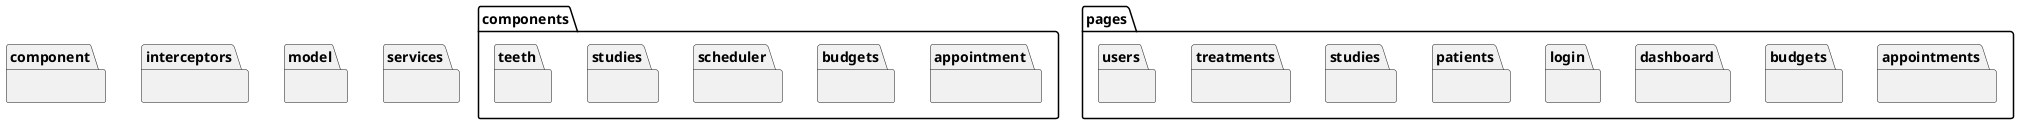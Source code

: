 @startuml

'left to right direction

package component {

}

package components {

}

package components.appointment {

}

package components.budgets {

}

package components.scheduler {

}

package components.studies {

}

package components.teeth {

}

package interceptors {

}

package model {

}

package pages {

}

package pages.appointments {

}

package pages.budgets {

}

package pages.dashboard {

}

package pages.login {

}

package pages.patients {

}

package pages.studies {

}

package pages.treatments {

}

package pages.users {

}

package services {
}







@enduml
